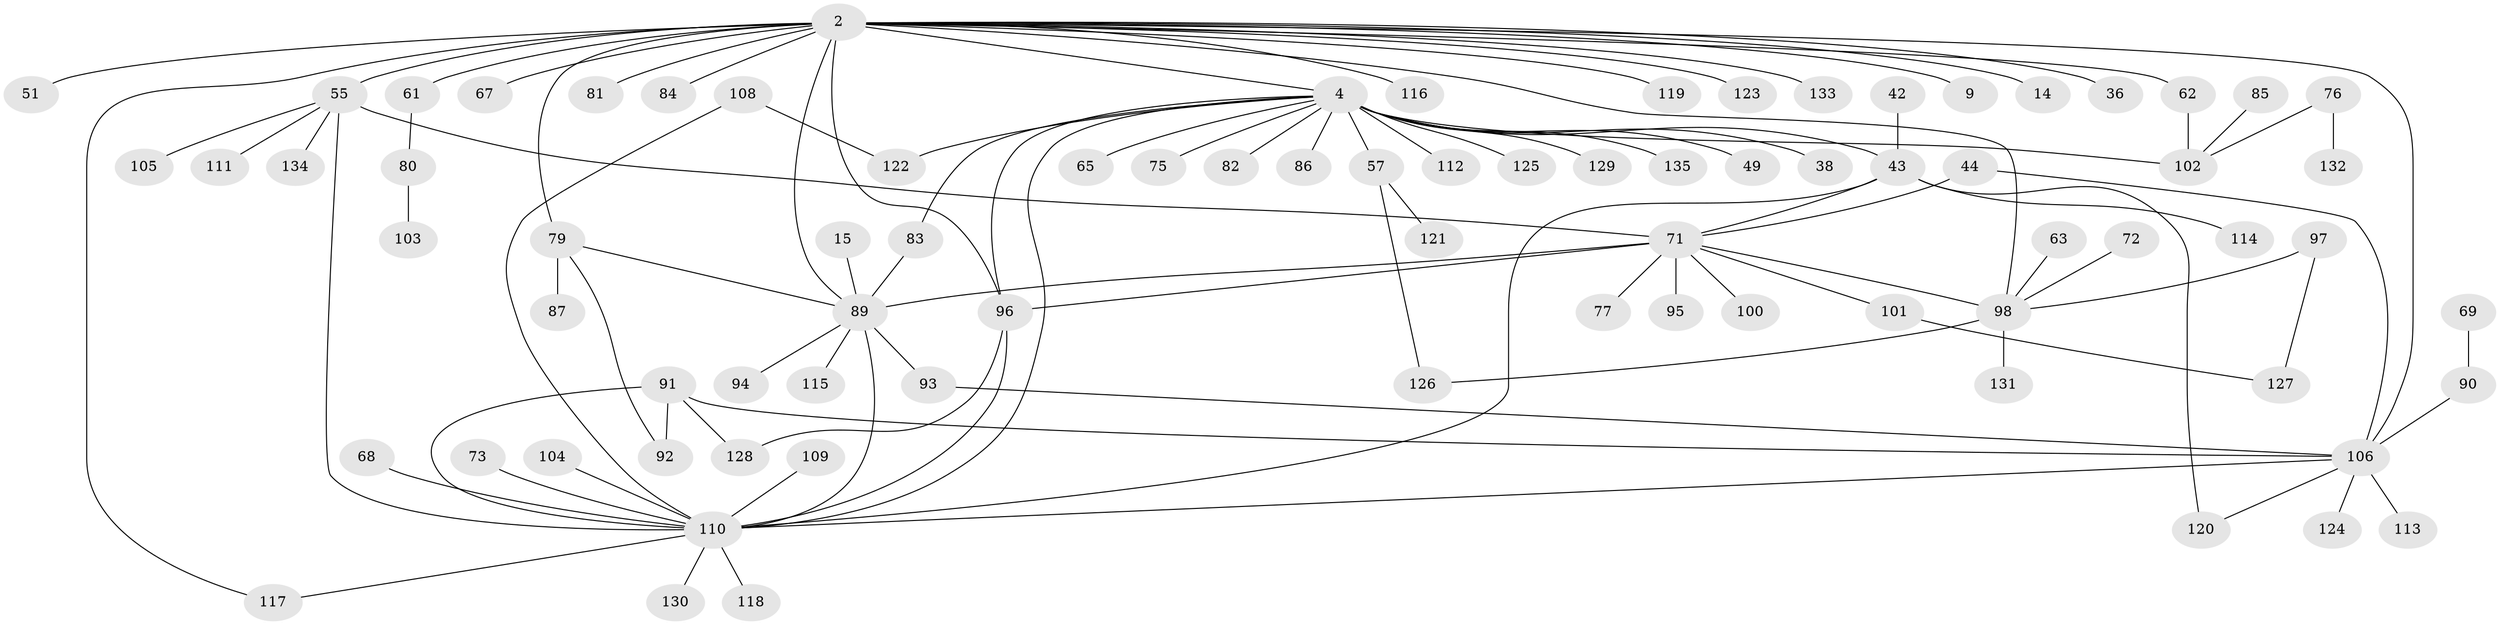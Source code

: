 // original degree distribution, {9: 0.007407407407407408, 31: 0.007407407407407408, 19: 0.007407407407407408, 6: 0.014814814814814815, 12: 0.014814814814814815, 2: 0.35555555555555557, 5: 0.037037037037037035, 1: 0.3925925925925926, 7: 0.022222222222222223, 3: 0.08888888888888889, 4: 0.05185185185185185}
// Generated by graph-tools (version 1.1) at 2025/51/03/04/25 21:51:08]
// undirected, 81 vertices, 103 edges
graph export_dot {
graph [start="1"]
  node [color=gray90,style=filled];
  2;
  4 [super="+3"];
  9;
  14;
  15;
  36;
  38;
  42;
  43 [super="+40"];
  44;
  49 [super="+48"];
  51;
  55 [super="+22+54"];
  57 [super="+46+47"];
  61 [super="+41"];
  62 [super="+31"];
  63;
  65;
  67 [super="+28"];
  68 [super="+34"];
  69;
  71 [super="+33"];
  72;
  73;
  75;
  76;
  77 [super="+52"];
  79 [super="+50"];
  80;
  81;
  82 [super="+23"];
  83;
  84;
  85;
  86;
  87;
  89 [super="+13+12"];
  90 [super="+21"];
  91 [super="+59+25"];
  92;
  93;
  94;
  95;
  96 [super="+74+39"];
  97;
  98 [super="+1+24"];
  100;
  101;
  102 [super="+88+16"];
  103;
  104;
  105;
  106 [super="+56+8"];
  108;
  109;
  110 [super="+30+107+64+70"];
  111;
  112;
  113;
  114;
  115;
  116 [super="+20"];
  117;
  118;
  119;
  120 [super="+78"];
  121;
  122;
  123 [super="+6"];
  124;
  125;
  126 [super="+66"];
  127;
  128 [super="+19+53"];
  129;
  130;
  131;
  132;
  133;
  134;
  135;
  2 -- 4 [weight=2];
  2 -- 9;
  2 -- 14;
  2 -- 36;
  2 -- 51;
  2 -- 55 [weight=2];
  2 -- 61 [weight=2];
  2 -- 79 [weight=2];
  2 -- 81;
  2 -- 84;
  2 -- 98 [weight=3];
  2 -- 106 [weight=2];
  2 -- 117;
  2 -- 119;
  2 -- 133;
  2 -- 89 [weight=3];
  2 -- 123;
  2 -- 116;
  2 -- 67;
  2 -- 62;
  2 -- 96 [weight=2];
  4 -- 38;
  4 -- 75;
  4 -- 86;
  4 -- 65;
  4 -- 129;
  4 -- 135;
  4 -- 83;
  4 -- 43 [weight=2];
  4 -- 112;
  4 -- 122;
  4 -- 125;
  4 -- 102 [weight=2];
  4 -- 110;
  4 -- 82;
  4 -- 57 [weight=2];
  4 -- 49;
  4 -- 96 [weight=2];
  15 -- 89;
  42 -- 43;
  43 -- 114;
  43 -- 71;
  43 -- 120;
  43 -- 110;
  44 -- 71;
  44 -- 106;
  55 -- 105;
  55 -- 134;
  55 -- 71;
  55 -- 111;
  55 -- 110;
  57 -- 126;
  57 -- 121;
  61 -- 80;
  62 -- 102;
  63 -- 98;
  68 -- 110;
  69 -- 90;
  71 -- 98;
  71 -- 100;
  71 -- 101;
  71 -- 95;
  71 -- 89 [weight=2];
  71 -- 77;
  71 -- 96;
  72 -- 98;
  73 -- 110;
  76 -- 132;
  76 -- 102;
  79 -- 87;
  79 -- 89;
  79 -- 92;
  80 -- 103;
  83 -- 89;
  85 -- 102;
  89 -- 115;
  89 -- 93;
  89 -- 94;
  89 -- 110 [weight=3];
  90 -- 106 [weight=2];
  91 -- 92;
  91 -- 128;
  91 -- 110 [weight=2];
  91 -- 106 [weight=2];
  93 -- 106;
  96 -- 128;
  96 -- 110;
  97 -- 127;
  97 -- 98;
  98 -- 131;
  98 -- 126;
  101 -- 127;
  104 -- 110;
  106 -- 110;
  106 -- 113;
  106 -- 120;
  106 -- 124;
  108 -- 122;
  108 -- 110;
  109 -- 110;
  110 -- 118;
  110 -- 130;
  110 -- 117;
}
